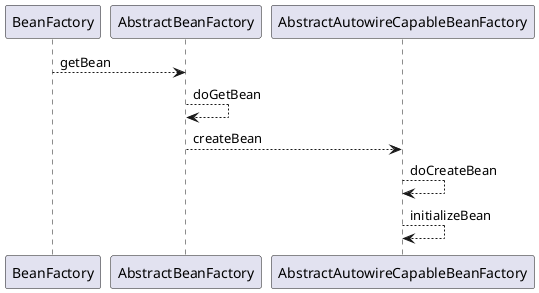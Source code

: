 @startuml

BeanFactory --> AbstractBeanFactory: getBean
AbstractBeanFactory --> AbstractBeanFactory: doGetBean
AbstractBeanFactory --> AbstractAutowireCapableBeanFactory: createBean
AbstractAutowireCapableBeanFactory --> AbstractAutowireCapableBeanFactory: doCreateBean
AbstractAutowireCapableBeanFactory --> AbstractAutowireCapableBeanFactory: initializeBean

@enduml
